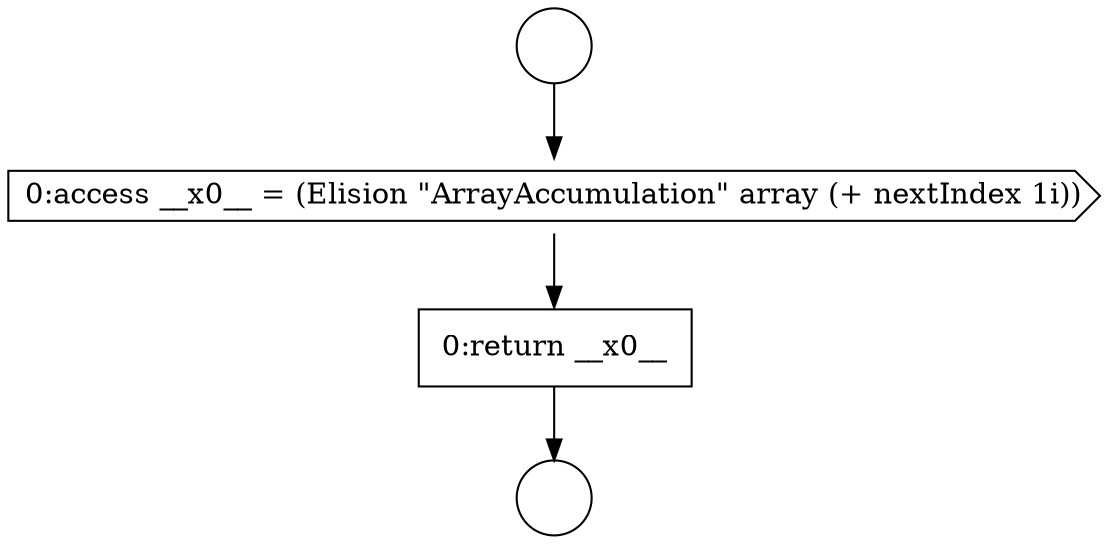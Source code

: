 digraph {
  node3862 [shape=circle label=" " color="black" fillcolor="white" style=filled]
  node3864 [shape=cds, label=<<font color="black">0:access __x0__ = (Elision &quot;ArrayAccumulation&quot; array (+ nextIndex 1i))</font>> color="black" fillcolor="white" style=filled]
  node3865 [shape=none, margin=0, label=<<font color="black">
    <table border="0" cellborder="1" cellspacing="0" cellpadding="10">
      <tr><td align="left">0:return __x0__</td></tr>
    </table>
  </font>> color="black" fillcolor="white" style=filled]
  node3863 [shape=circle label=" " color="black" fillcolor="white" style=filled]
  node3862 -> node3864 [ color="black"]
  node3864 -> node3865 [ color="black"]
  node3865 -> node3863 [ color="black"]
}
